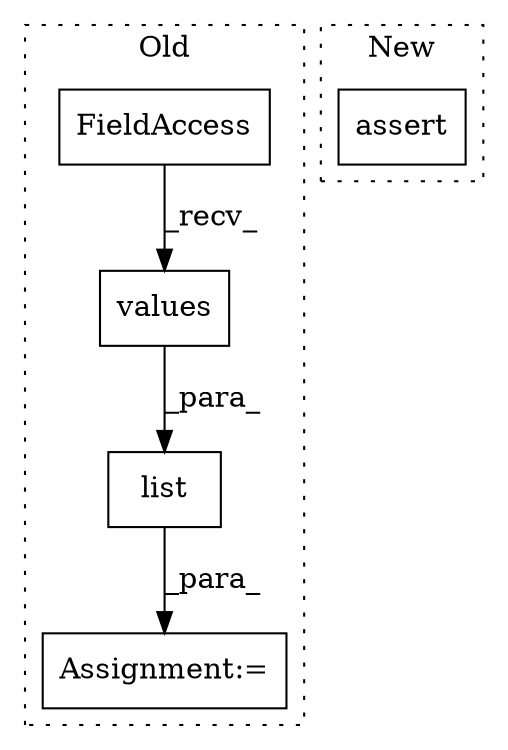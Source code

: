 digraph G {
subgraph cluster0 {
1 [label="values" a="32" s="1069" l="8" shape="box"];
3 [label="Assignment:=" a="7" s="1038" l="1" shape="box"];
4 [label="list" a="32" s="1051,1077" l="5,1" shape="box"];
5 [label="FieldAccess" a="22" s="1056" l="12" shape="box"];
label = "Old";
style="dotted";
}
subgraph cluster1 {
2 [label="assert" a="6" s="1133" l="7" shape="box"];
label = "New";
style="dotted";
}
1 -> 4 [label="_para_"];
4 -> 3 [label="_para_"];
5 -> 1 [label="_recv_"];
}